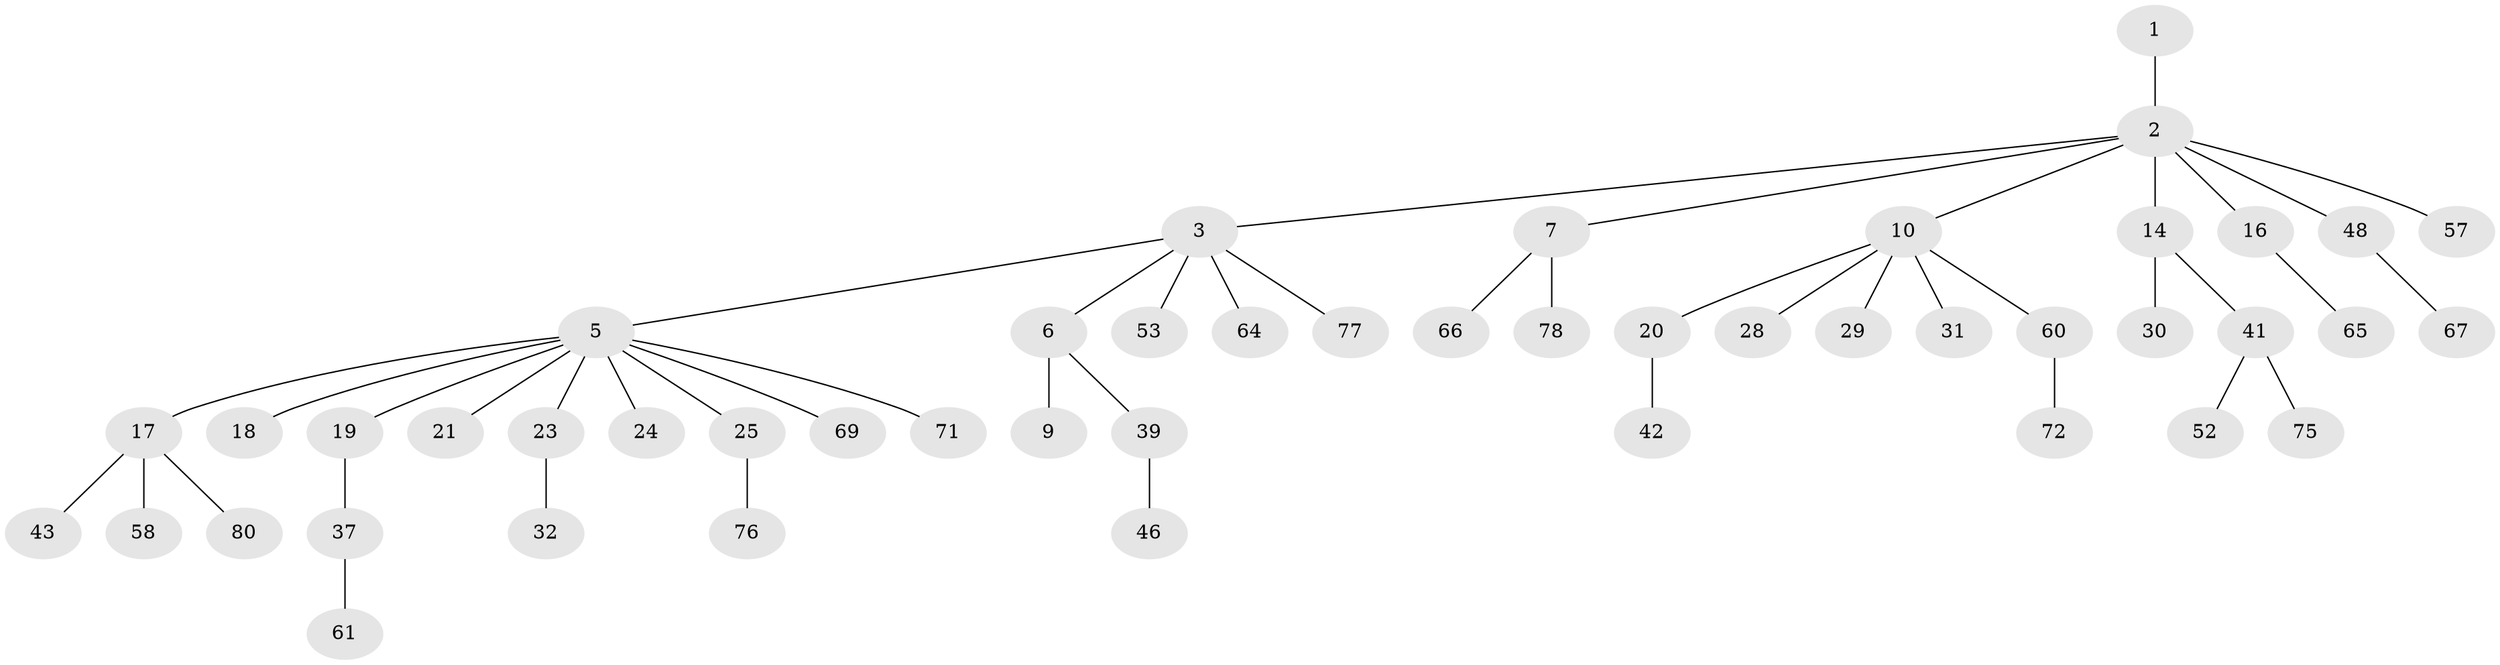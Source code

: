 // original degree distribution, {1: 0.525, 8: 0.0125, 7: 0.0125, 3: 0.15, 6: 0.0125, 4: 0.025, 5: 0.0375, 2: 0.225}
// Generated by graph-tools (version 1.1) at 2025/19/03/04/25 18:19:11]
// undirected, 48 vertices, 47 edges
graph export_dot {
graph [start="1"]
  node [color=gray90,style=filled];
  1;
  2;
  3 [super="+4+44+73"];
  5 [super="+12+15+79+11"];
  6 [super="+49"];
  7 [super="+8+63+50"];
  9;
  10 [super="+22+13"];
  14;
  16 [super="+59"];
  17 [super="+36+35+47"];
  18 [super="+34+27"];
  19 [super="+26"];
  20;
  21;
  23;
  24;
  25 [super="+56"];
  28;
  29;
  30 [super="+33+51"];
  31;
  32 [super="+40"];
  37;
  39;
  41;
  42;
  43 [super="+55"];
  46;
  48;
  52;
  53 [super="+62"];
  57;
  58;
  60;
  61 [super="+74"];
  64;
  65;
  66;
  67;
  69;
  71;
  72;
  75;
  76;
  77;
  78;
  80;
  1 -- 2;
  2 -- 3;
  2 -- 7;
  2 -- 10;
  2 -- 14;
  2 -- 16;
  2 -- 48;
  2 -- 57;
  3 -- 5;
  3 -- 53;
  3 -- 64;
  3 -- 77;
  3 -- 6;
  5 -- 24;
  5 -- 17;
  5 -- 21;
  5 -- 19;
  5 -- 71;
  5 -- 18;
  5 -- 69;
  5 -- 23;
  5 -- 25;
  6 -- 9;
  6 -- 39;
  7 -- 78;
  7 -- 66;
  10 -- 20;
  10 -- 29;
  10 -- 31;
  10 -- 28;
  10 -- 60;
  14 -- 30;
  14 -- 41;
  16 -- 65;
  17 -- 80;
  17 -- 58;
  17 -- 43;
  19 -- 37;
  20 -- 42;
  23 -- 32;
  25 -- 76;
  37 -- 61;
  39 -- 46;
  41 -- 52;
  41 -- 75;
  48 -- 67;
  60 -- 72;
}
